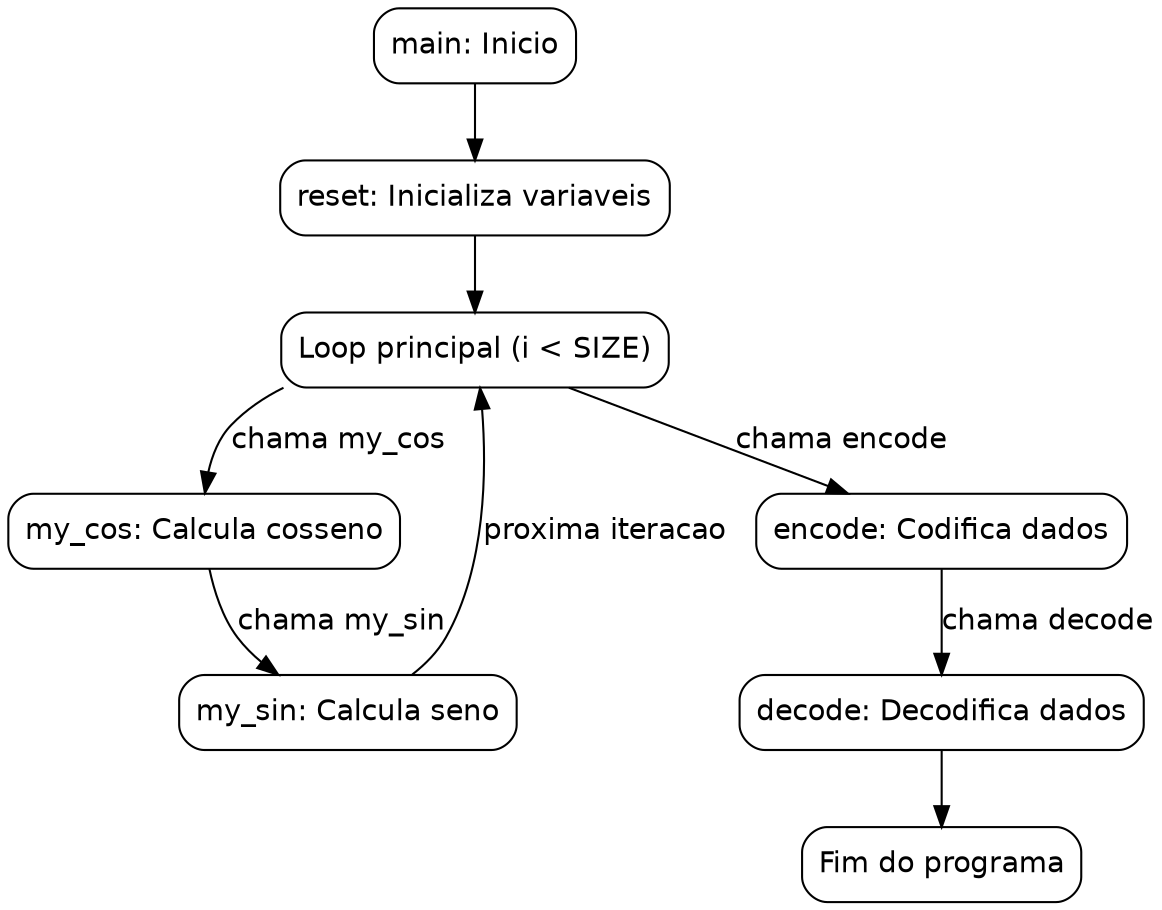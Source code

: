 digraph ADPCM_CFG {
    node [shape=box, style=rounded, fontname="Helvetica"];
    edge [fontname="Helvetica"];

    // Nos principais
    N1 [label="main: Inicio"];
    N2 [label="reset: Inicializa variaveis"];
    N3 [label="Loop principal (i < SIZE)"];
    N4 [label="my_cos: Calcula cosseno"];
    N5 [label="my_sin: Calcula seno"];
    N6 [label="encode: Codifica dados"];
    N7 [label="decode: Decodifica dados"];
    N8 [label="Fim do programa"];

    // Arestas
    N1 -> N2;
    N2 -> N3;
    N3 -> N4 [label="chama my_cos"];
    N4 -> N5 [label="chama my_sin"];
    N5 -> N3 [label="proxima iteracao"];
    N3 -> N6 [label="chama encode"];
    N6 -> N7 [label="chama decode"];
    N7 -> N8;
}